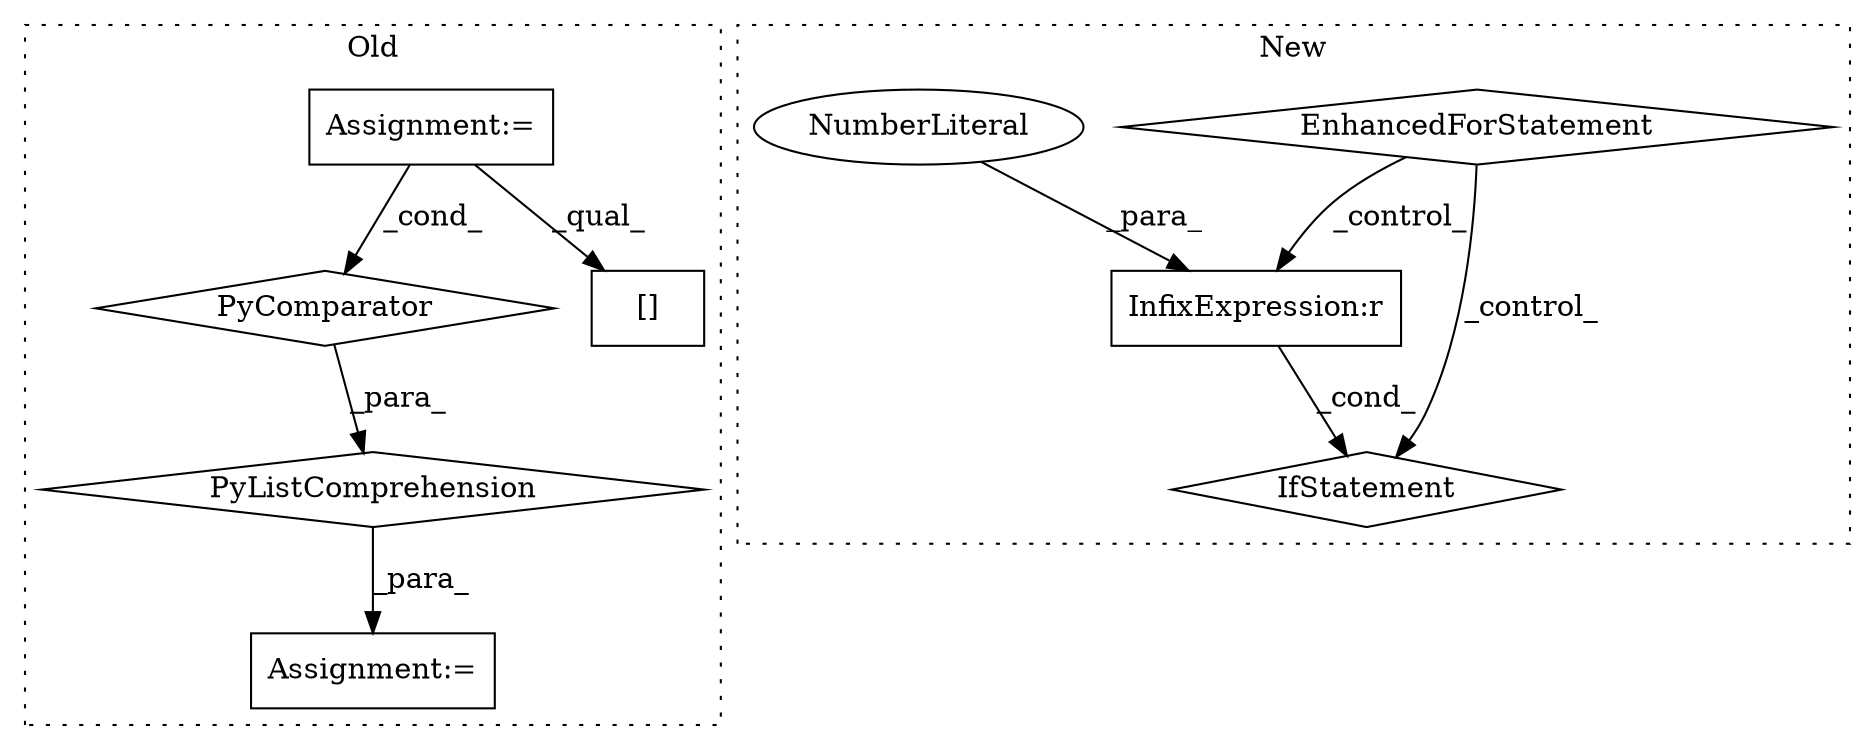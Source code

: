digraph G {
subgraph cluster0 {
1 [label="PyListComprehension" a="109" s="1400" l="122" shape="diamond"];
3 [label="PyComparator" a="113" s="1493" l="21" shape="diamond"];
4 [label="Assignment:=" a="7" s="1493" l="21" shape="box"];
5 [label="Assignment:=" a="7" s="1609" l="1" shape="box"];
9 [label="[]" a="2" s="1400,1431" l="2,1" shape="box"];
label = "Old";
style="dotted";
}
subgraph cluster1 {
2 [label="IfStatement" a="25" s="1145,1160" l="4,2" shape="diamond"];
6 [label="EnhancedForStatement" a="70" s="1000,1082" l="57,2" shape="diamond"];
7 [label="InfixExpression:r" a="27" s="1155" l="4" shape="box"];
8 [label="NumberLiteral" a="34" s="1159" l="1" shape="ellipse"];
label = "New";
style="dotted";
}
1 -> 5 [label="_para_"];
3 -> 1 [label="_para_"];
4 -> 3 [label="_cond_"];
4 -> 9 [label="_qual_"];
6 -> 2 [label="_control_"];
6 -> 7 [label="_control_"];
7 -> 2 [label="_cond_"];
8 -> 7 [label="_para_"];
}